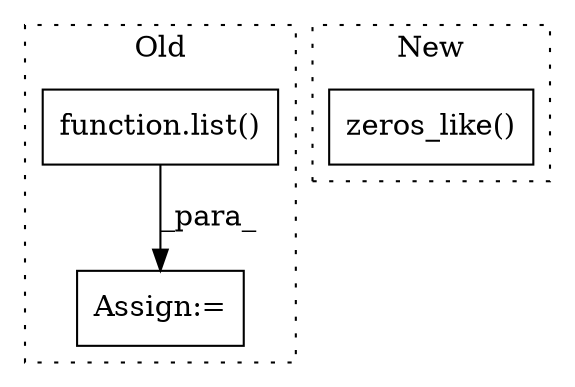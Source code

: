 digraph G {
subgraph cluster0 {
1 [label="function.list()" a="75" s="3700,3719" l="5,1" shape="box"];
3 [label="Assign:=" a="68" s="3697" l="3" shape="box"];
label = "Old";
style="dotted";
}
subgraph cluster1 {
2 [label="zeros_like()" a="75" s="3665,3692" l="17,1" shape="box"];
label = "New";
style="dotted";
}
1 -> 3 [label="_para_"];
}